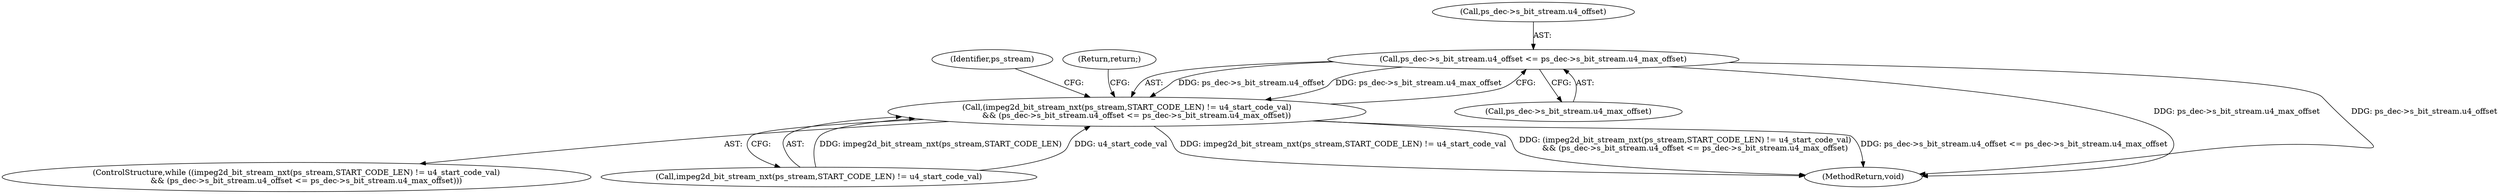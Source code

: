 digraph "1_Android_ffab15eb80630dc799eb410855c93525b75233c3_8@pointer" {
"1000121" [label="(Call,ps_dec->s_bit_stream.u4_offset <= ps_dec->s_bit_stream.u4_max_offset)"];
"1000115" [label="(Call,(impeg2d_bit_stream_nxt(ps_stream,START_CODE_LEN) != u4_start_code_val)\n        && (ps_dec->s_bit_stream.u4_offset <= ps_dec->s_bit_stream.u4_max_offset))"];
"1000121" [label="(Call,ps_dec->s_bit_stream.u4_offset <= ps_dec->s_bit_stream.u4_max_offset)"];
"1000114" [label="(ControlStructure,while ((impeg2d_bit_stream_nxt(ps_stream,START_CODE_LEN) != u4_start_code_val)\n        && (ps_dec->s_bit_stream.u4_offset <= ps_dec->s_bit_stream.u4_max_offset)))"];
"1000116" [label="(Call,impeg2d_bit_stream_nxt(ps_stream,START_CODE_LEN) != u4_start_code_val)"];
"1000122" [label="(Call,ps_dec->s_bit_stream.u4_offset)"];
"1000136" [label="(Identifier,ps_stream)"];
"1000127" [label="(Call,ps_dec->s_bit_stream.u4_max_offset)"];
"1000115" [label="(Call,(impeg2d_bit_stream_nxt(ps_stream,START_CODE_LEN) != u4_start_code_val)\n        && (ps_dec->s_bit_stream.u4_offset <= ps_dec->s_bit_stream.u4_max_offset))"];
"1000140" [label="(Return,return;)"];
"1000141" [label="(MethodReturn,void)"];
"1000121" -> "1000115"  [label="AST: "];
"1000121" -> "1000127"  [label="CFG: "];
"1000122" -> "1000121"  [label="AST: "];
"1000127" -> "1000121"  [label="AST: "];
"1000115" -> "1000121"  [label="CFG: "];
"1000121" -> "1000141"  [label="DDG: ps_dec->s_bit_stream.u4_max_offset"];
"1000121" -> "1000141"  [label="DDG: ps_dec->s_bit_stream.u4_offset"];
"1000121" -> "1000115"  [label="DDG: ps_dec->s_bit_stream.u4_offset"];
"1000121" -> "1000115"  [label="DDG: ps_dec->s_bit_stream.u4_max_offset"];
"1000115" -> "1000114"  [label="AST: "];
"1000115" -> "1000116"  [label="CFG: "];
"1000116" -> "1000115"  [label="AST: "];
"1000136" -> "1000115"  [label="CFG: "];
"1000140" -> "1000115"  [label="CFG: "];
"1000115" -> "1000141"  [label="DDG: impeg2d_bit_stream_nxt(ps_stream,START_CODE_LEN) != u4_start_code_val"];
"1000115" -> "1000141"  [label="DDG: (impeg2d_bit_stream_nxt(ps_stream,START_CODE_LEN) != u4_start_code_val)\n        && (ps_dec->s_bit_stream.u4_offset <= ps_dec->s_bit_stream.u4_max_offset)"];
"1000115" -> "1000141"  [label="DDG: ps_dec->s_bit_stream.u4_offset <= ps_dec->s_bit_stream.u4_max_offset"];
"1000116" -> "1000115"  [label="DDG: impeg2d_bit_stream_nxt(ps_stream,START_CODE_LEN)"];
"1000116" -> "1000115"  [label="DDG: u4_start_code_val"];
}
